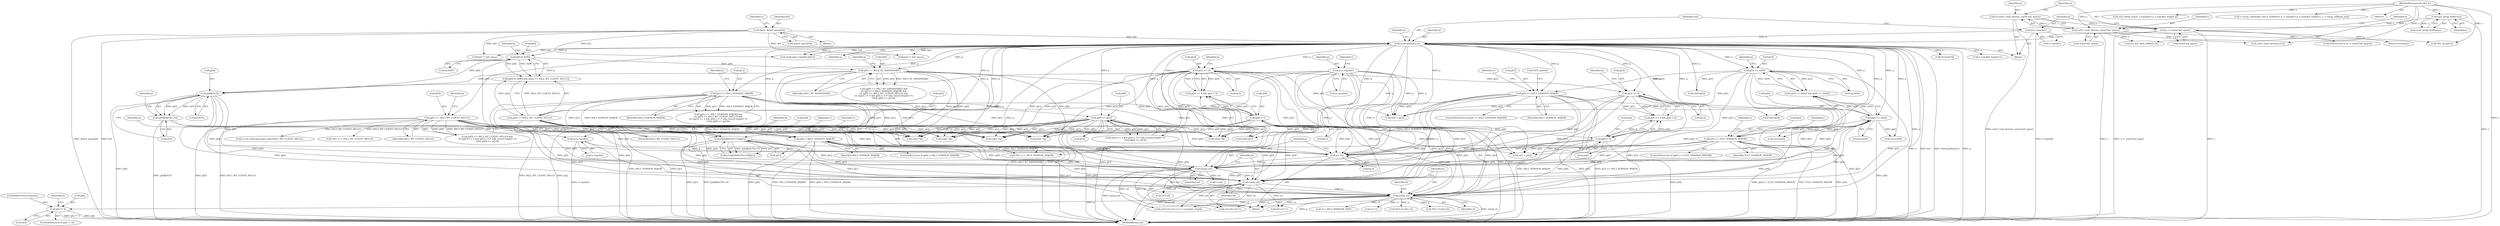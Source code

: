 digraph "0_openssl_b82924741b4bd590da890619be671f4635e46c2b@pointer" {
"1000837" [label="(Call,p[i] != 0)"];
"1000730" [label="(Call,n2s(p,cl))"];
"1000640" [label="(Call,p[0]&0x7f)"];
"1000376" [label="(Call,p[0] == SSL3_RT_HANDSHAKE)"];
"1000217" [label="(Call,p[0] & 0x80)"];
"1000211" [label="(Call,memcpy(buf,p,n))"];
"1000148" [label="(Call,*buf= &(buf_space[0]))"];
"1000206" [label="(Call,p=s->packet)"];
"1000200" [label="(Call,n != sizeof buf_space)"];
"1000193" [label="(Call,n=ssl23_read_bytes(s, sizeof buf_space))"];
"1000195" [label="(Call,ssl23_read_bytes(s, sizeof buf_space))"];
"1000190" [label="(Call,ssl3_setup_buffers(s))"];
"1000144" [label="(MethodParameterIn,SSL *s)"];
"1000617" [label="(Call,p=s->packet)"];
"1000388" [label="(Call,p[5] == SSL3_MT_CLIENT_HELLO)"];
"1000405" [label="(Call,p[9] >= p[1])"];
"1000382" [label="(Call,p[1] == SSL3_VERSION_MAJOR)"];
"1000222" [label="(Call,p[2] == SSL2_MT_CLIENT_HELLO)"];
"1000638" [label="(Call,((p[0]&0x7f)<<8)|p[1])"];
"1000639" [label="(Call,(p[0]&0x7f)<<8)"];
"1000727" [label="(Call,n2s(p,sil))"];
"1000724" [label="(Call,n2s(p,csl))"];
"1000721" [label="(Call,p+=5)"];
"1000716" [label="(Call,p=s->packet)"];
"1000438" [label="(Call,p[9] > SSL3_VERSION_MAJOR)"];
"1000395" [label="(Call,p[3] == 0)"];
"1000267" [label="(Call,p[3] == SSL3_VERSION_MAJOR)"];
"1000230" [label="(Call,p[3] == 0x00)"];
"1000422" [label="(Call,p[3] == 0)"];
"1000427" [label="(Call,p[4] < 6)"];
"1000400" [label="(Call,p[4] < 5)"];
"1000235" [label="(Call,p[4] == 0x02)"];
"1000288" [label="(Call,p[4] >= TLS1_VERSION_MINOR)"];
"1000641" [label="(Call,p[0])"];
"1000624" [label="(Identifier,v)"];
"1000381" [label="(Call,(p[1] == SSL3_VERSION_MAJOR) &&\n\t\t\t (p[5] == SSL3_MT_CLIENT_HELLO) &&\n\t\t\t ((p[3] == 0 && p[4] < 5 /* silly record length? */)\n\t\t\t\t|| (p[9] >= p[1])))"];
"1000396" [label="(Call,p[3])"];
"1000404" [label="(Literal,5)"];
"1000195" [label="(Call,ssl23_read_bytes(s, sizeof buf_space))"];
"1000640" [label="(Call,p[0]&0x7f)"];
"1000449" [label="(Call,v[1]=p[10])"];
"1000409" [label="(Call,p[1])"];
"1000235" [label="(Call,p[4] == 0x02)"];
"1000613" [label="(Block,)"];
"1000386" [label="(Identifier,SSL3_VERSION_MAJOR)"];
"1000267" [label="(Call,p[3] == SSL3_VERSION_MAJOR)"];
"1000726" [label="(Identifier,csl)"];
"1000266" [label="(ControlStructure,if (p[3] == SSL3_VERSION_MAJOR))"];
"1000422" [label="(Call,p[3] == 0)"];
"1000150" [label="(Call,&(buf_space[0]))"];
"1000759" [label="(Call,*(d++) = SSL3_MT_CLIENT_HELLO)"];
"1000216" [label="(Call,(p[0] & 0x80) && (p[2] == SSL2_MT_CLIENT_HELLO))"];
"1000239" [label="(Literal,0x02)"];
"1000785" [label="(Call,cl > SSL3_RANDOM_SIZE)"];
"1000439" [label="(Call,p[9])"];
"1000280" [label="(Call,v[1]=p[4])"];
"1000546" [label="(Call,(char *)p)"];
"1000638" [label="(Call,((p[0]&0x7f)<<8)|p[1])"];
"1001090" [label="(Call,SSL_accept(s))"];
"1000846" [label="(Identifier,d)"];
"1000646" [label="(Call,p[1])"];
"1000413" [label="(Call,v[0]=p[1])"];
"1000145" [label="(Block,)"];
"1000394" [label="(Call,p[3] == 0 && p[4] < 5)"];
"1000746" [label="(Call,sil+cl+11)"];
"1000193" [label="(Call,n=ssl23_read_bytes(s, sizeof buf_space))"];
"1000189" [label="(Call,!ssl3_setup_buffers(s))"];
"1000644" [label="(Literal,0x7f)"];
"1000427" [label="(Call,p[4] < 6)"];
"1000241" [label="(Call,v[0]=p[3])"];
"1000212" [label="(Identifier,buf)"];
"1000748" [label="(Call,cl+11)"];
"1000393" [label="(Call,(p[3] == 0 && p[4] < 5 /* silly record length? */)\n\t\t\t\t|| (p[9] >= p[1]))"];
"1000217" [label="(Call,p[0] & 0x80)"];
"1000392" [label="(Identifier,SSL3_MT_CLIENT_HELLO)"];
"1000236" [label="(Call,p[4])"];
"1000722" [label="(Identifier,p)"];
"1000804" [label="(Call,csl+sil)"];
"1000213" [label="(Identifier,p)"];
"1000194" [label="(Identifier,n)"];
"1000975" [label="(Call,s->packet_length=n)"];
"1000400" [label="(Call,p[4] < 5)"];
"1000578" [label="(Call,(char *)p)"];
"1000226" [label="(Identifier,SSL2_MT_CLIENT_HELLO)"];
"1000555" [label="(Call,(char *)p)"];
"1000770" [label="(Call,*(d++) = SSL3_VERSION_MAJOR)"];
"1000445" [label="(Identifier,v)"];
"1000405" [label="(Call,p[9] >= p[1])"];
"1000744" [label="(Call,csl+sil+cl+11)"];
"1000375" [label="(Call,(p[0] == SSL3_RT_HANDSHAKE) &&\n\t\t\t (p[1] == SSL3_VERSION_MAJOR) &&\n\t\t\t (p[5] == SSL3_MT_CLIENT_HELLO) &&\n\t\t\t ((p[3] == 0 && p[4] < 5 /* silly record length? */)\n\t\t\t\t|| (p[9] >= p[1])))"];
"1000729" [label="(Identifier,sil)"];
"1000838" [label="(Call,p[i])"];
"1000219" [label="(Identifier,p)"];
"1000275" [label="(Identifier,v)"];
"1000222" [label="(Call,p[2] == SSL2_MT_CLIENT_HELLO)"];
"1000229" [label="(Call,(p[3] == 0x00) && (p[4] == 0x02))"];
"1000442" [label="(Identifier,SSL3_VERSION_MAJOR)"];
"1000298" [label="(Identifier,s)"];
"1001102" [label="(MethodReturn,int)"];
"1000376" [label="(Call,p[0] == SSL3_RT_HANDSHAKE)"];
"1000717" [label="(Identifier,p)"];
"1000431" [label="(Literal,6)"];
"1000721" [label="(Call,p+=5)"];
"1000639" [label="(Call,(p[0]&0x7f)<<8)"];
"1001084" [label="(Call,buf != buf_space)"];
"1000207" [label="(Identifier,p)"];
"1000199" [label="(ControlStructure,if (n != sizeof buf_space))"];
"1000730" [label="(Call,n2s(p,cl))"];
"1000961" [label="(Call,ssl_init_wbio_buffer(s,1))"];
"1000214" [label="(Identifier,n)"];
"1000724" [label="(Call,n2s(p,csl))"];
"1000725" [label="(Identifier,p)"];
"1000204" [label="(Return,return(n);)"];
"1000234" [label="(Literal,0x00)"];
"1000191" [label="(Identifier,s)"];
"1000727" [label="(Call,n2s(p,sil))"];
"1000682" [label="(Call,ssl3_finish_mac(s, s->packet+2, s->packet_length-2))"];
"1000723" [label="(Literal,5)"];
"1000426" [label="(Literal,0)"];
"1000994" [label="(Call,memcpy(s->packet,buf,n))"];
"1000438" [label="(Call,p[9] > SSL3_VERSION_MAJOR)"];
"1000563" [label="(Call,(char *)p)"];
"1000904" [label="(Call,s->s3->tmp.message_type=SSL3_MT_CLIENT_HELLO)"];
"1000268" [label="(Call,p[3])"];
"1000237" [label="(Identifier,p)"];
"1000537" [label="(Call,(char *)p)"];
"1000843" [label="(Call,*(d++)=p[i+1])"];
"1000387" [label="(Call,(p[5] == SSL3_MT_CLIENT_HELLO) &&\n\t\t\t ((p[3] == 0 && p[4] < 5 /* silly record length? */)\n\t\t\t\t|| (p[9] >= p[1])))"];
"1000829" [label="(Call,i<csl)"];
"1000698" [label="(Call,s->msg_callback(0, SSL2_VERSION, 0, s->packet+2, s->packet_length-2, s, s->msg_callback_arg))"];
"1000395" [label="(Call,p[3] == 0)"];
"1001094" [label="(Call,buf != buf_space)"];
"1000619" [label="(Call,s->packet)"];
"1000223" [label="(Call,p[2])"];
"1000421" [label="(Call,p[3] == 0 && p[4] < 6)"];
"1000206" [label="(Call,p=s->packet)"];
"1000164" [label="(Identifier,n)"];
"1000671" [label="(Call,ssl23_read_bytes(s,n+2))"];
"1000837" [label="(Call,p[i] != 0)"];
"1000397" [label="(Identifier,p)"];
"1000383" [label="(Call,p[1])"];
"1000645" [label="(Literal,8)"];
"1000382" [label="(Call,p[1] == SSL3_VERSION_MAJOR)"];
"1000202" [label="(Call,sizeof buf_space)"];
"1000211" [label="(Call,memcpy(buf,p,n))"];
"1000731" [label="(Identifier,p)"];
"1000149" [label="(Identifier,buf)"];
"1000197" [label="(Call,sizeof buf_space)"];
"1000287" [label="(ControlStructure,if (p[4] >= TLS1_VERSION_MINOR))"];
"1000718" [label="(Call,s->packet)"];
"1000196" [label="(Identifier,s)"];
"1000617" [label="(Call,p=s->packet)"];
"1000437" [label="(ControlStructure,if (p[9] > SSL3_VERSION_MAJOR))"];
"1000231" [label="(Call,p[3])"];
"1000248" [label="(Call,v[1]=p[4])"];
"1000148" [label="(Call,*buf= &(buf_space[0]))"];
"1000390" [label="(Identifier,p)"];
"1000289" [label="(Call,p[4])"];
"1000380" [label="(Identifier,SSL3_RT_HANDSHAKE)"];
"1000451" [label="(Identifier,v)"];
"1000852" [label="(Call,*(d++)=p[i+2])"];
"1000190" [label="(Call,ssl3_setup_buffers(s))"];
"1000590" [label="(Call,FIPS_mode())"];
"1000399" [label="(Literal,0)"];
"1000428" [label="(Call,p[4])"];
"1000841" [label="(Literal,0)"];
"1000144" [label="(MethodParameterIn,SSL *s)"];
"1000384" [label="(Identifier,p)"];
"1000618" [label="(Identifier,p)"];
"1000200" [label="(Call,n != sizeof buf_space)"];
"1000348" [label="(Identifier,s)"];
"1000273" [label="(Call,v[0]=p[3])"];
"1000622" [label="(Call,v[0] = p[3])"];
"1000636" [label="(Call,n=((p[0]&0x7f)<<8)|p[1])"];
"1000647" [label="(Identifier,p)"];
"1000377" [label="(Call,p[0])"];
"1000406" [label="(Call,p[9])"];
"1000230" [label="(Call,p[3] == 0x00)"];
"1000221" [label="(Literal,0x80)"];
"1000401" [label="(Call,p[4])"];
"1000734" [label="(Identifier,d)"];
"1000629" [label="(Call,v[1] = p[4])"];
"1000728" [label="(Identifier,p)"];
"1000429" [label="(Identifier,p)"];
"1000716" [label="(Call,p=s->packet)"];
"1000271" [label="(Identifier,SSL3_VERSION_MAJOR)"];
"1000423" [label="(Call,p[3])"];
"1000292" [label="(Identifier,TLS1_VERSION_MINOR)"];
"1000743" [label="(Call,(csl+sil+cl+11) != s->packet_length)"];
"1000178" [label="(Block,)"];
"1000201" [label="(Identifier,n)"];
"1000732" [label="(Identifier,cl)"];
"1000842" [label="(ControlStructure,continue;)"];
"1000288" [label="(Call,p[4] >= TLS1_VERSION_MINOR)"];
"1000224" [label="(Identifier,p)"];
"1000388" [label="(Call,p[5] == SSL3_MT_CLIENT_HELLO)"];
"1000389" [label="(Call,p[5])"];
"1000208" [label="(Call,s->packet)"];
"1000218" [label="(Call,p[0])"];
"1000402" [label="(Identifier,p)"];
"1000836" [label="(ControlStructure,if (p[i] != 0))"];
"1000205" [label="(Identifier,n)"];
"1000837" -> "1000836"  [label="AST: "];
"1000837" -> "1000841"  [label="CFG: "];
"1000838" -> "1000837"  [label="AST: "];
"1000841" -> "1000837"  [label="AST: "];
"1000842" -> "1000837"  [label="CFG: "];
"1000846" -> "1000837"  [label="CFG: "];
"1000837" -> "1001102"  [label="DDG: p[i]"];
"1000837" -> "1001102"  [label="DDG: p[i] != 0"];
"1000730" -> "1000837"  [label="DDG: p"];
"1000730" -> "1000613"  [label="AST: "];
"1000730" -> "1000732"  [label="CFG: "];
"1000731" -> "1000730"  [label="AST: "];
"1000732" -> "1000730"  [label="AST: "];
"1000734" -> "1000730"  [label="CFG: "];
"1000730" -> "1001102"  [label="DDG: n2s(p,cl)"];
"1000730" -> "1001102"  [label="DDG: p"];
"1000640" -> "1000730"  [label="DDG: p[0]"];
"1000388" -> "1000730"  [label="DDG: p[5]"];
"1000405" -> "1000730"  [label="DDG: p[9]"];
"1000222" -> "1000730"  [label="DDG: p[2]"];
"1000638" -> "1000730"  [label="DDG: p[1]"];
"1000727" -> "1000730"  [label="DDG: p"];
"1000438" -> "1000730"  [label="DDG: p[9]"];
"1000395" -> "1000730"  [label="DDG: p[3]"];
"1000617" -> "1000730"  [label="DDG: p"];
"1000267" -> "1000730"  [label="DDG: p[3]"];
"1000422" -> "1000730"  [label="DDG: p[3]"];
"1000211" -> "1000730"  [label="DDG: p"];
"1000230" -> "1000730"  [label="DDG: p[3]"];
"1000427" -> "1000730"  [label="DDG: p[4]"];
"1000235" -> "1000730"  [label="DDG: p[4]"];
"1000400" -> "1000730"  [label="DDG: p[4]"];
"1000288" -> "1000730"  [label="DDG: p[4]"];
"1000730" -> "1000743"  [label="DDG: cl"];
"1000730" -> "1000744"  [label="DDG: cl"];
"1000730" -> "1000746"  [label="DDG: cl"];
"1000730" -> "1000748"  [label="DDG: cl"];
"1000730" -> "1000785"  [label="DDG: cl"];
"1000730" -> "1000843"  [label="DDG: p"];
"1000730" -> "1000852"  [label="DDG: p"];
"1000640" -> "1000639"  [label="AST: "];
"1000640" -> "1000644"  [label="CFG: "];
"1000641" -> "1000640"  [label="AST: "];
"1000644" -> "1000640"  [label="AST: "];
"1000645" -> "1000640"  [label="CFG: "];
"1000640" -> "1001102"  [label="DDG: p[0]"];
"1000640" -> "1000639"  [label="DDG: p[0]"];
"1000640" -> "1000639"  [label="DDG: 0x7f"];
"1000376" -> "1000640"  [label="DDG: p[0]"];
"1000617" -> "1000640"  [label="DDG: p"];
"1000217" -> "1000640"  [label="DDG: p[0]"];
"1000640" -> "1000721"  [label="DDG: p[0]"];
"1000640" -> "1000724"  [label="DDG: p[0]"];
"1000640" -> "1000727"  [label="DDG: p[0]"];
"1000376" -> "1000375"  [label="AST: "];
"1000376" -> "1000380"  [label="CFG: "];
"1000377" -> "1000376"  [label="AST: "];
"1000380" -> "1000376"  [label="AST: "];
"1000384" -> "1000376"  [label="CFG: "];
"1000375" -> "1000376"  [label="CFG: "];
"1000376" -> "1001102"  [label="DDG: p[0]"];
"1000376" -> "1001102"  [label="DDG: SSL3_RT_HANDSHAKE"];
"1000376" -> "1000375"  [label="DDG: p[0]"];
"1000376" -> "1000375"  [label="DDG: SSL3_RT_HANDSHAKE"];
"1000217" -> "1000376"  [label="DDG: p[0]"];
"1000211" -> "1000376"  [label="DDG: p"];
"1000376" -> "1000537"  [label="DDG: p[0]"];
"1000376" -> "1000546"  [label="DDG: p[0]"];
"1000376" -> "1000555"  [label="DDG: p[0]"];
"1000376" -> "1000563"  [label="DDG: p[0]"];
"1000376" -> "1000578"  [label="DDG: p[0]"];
"1000217" -> "1000216"  [label="AST: "];
"1000217" -> "1000221"  [label="CFG: "];
"1000218" -> "1000217"  [label="AST: "];
"1000221" -> "1000217"  [label="AST: "];
"1000224" -> "1000217"  [label="CFG: "];
"1000216" -> "1000217"  [label="CFG: "];
"1000217" -> "1001102"  [label="DDG: p[0]"];
"1000217" -> "1000216"  [label="DDG: p[0]"];
"1000217" -> "1000216"  [label="DDG: 0x80"];
"1000211" -> "1000217"  [label="DDG: p"];
"1000211" -> "1000178"  [label="AST: "];
"1000211" -> "1000214"  [label="CFG: "];
"1000212" -> "1000211"  [label="AST: "];
"1000213" -> "1000211"  [label="AST: "];
"1000214" -> "1000211"  [label="AST: "];
"1000219" -> "1000211"  [label="CFG: "];
"1000211" -> "1001102"  [label="DDG: n"];
"1000211" -> "1001102"  [label="DDG: buf"];
"1000211" -> "1001102"  [label="DDG: memcpy(buf,p,n)"];
"1000211" -> "1001102"  [label="DDG: p"];
"1000148" -> "1000211"  [label="DDG: buf"];
"1000206" -> "1000211"  [label="DDG: p"];
"1000200" -> "1000211"  [label="DDG: n"];
"1000211" -> "1000222"  [label="DDG: p"];
"1000211" -> "1000230"  [label="DDG: p"];
"1000211" -> "1000235"  [label="DDG: p"];
"1000211" -> "1000241"  [label="DDG: p"];
"1000211" -> "1000248"  [label="DDG: p"];
"1000211" -> "1000267"  [label="DDG: p"];
"1000211" -> "1000273"  [label="DDG: p"];
"1000211" -> "1000280"  [label="DDG: p"];
"1000211" -> "1000288"  [label="DDG: p"];
"1000211" -> "1000382"  [label="DDG: p"];
"1000211" -> "1000388"  [label="DDG: p"];
"1000211" -> "1000395"  [label="DDG: p"];
"1000211" -> "1000400"  [label="DDG: p"];
"1000211" -> "1000405"  [label="DDG: p"];
"1000211" -> "1000413"  [label="DDG: p"];
"1000211" -> "1000422"  [label="DDG: p"];
"1000211" -> "1000427"  [label="DDG: p"];
"1000211" -> "1000438"  [label="DDG: p"];
"1000211" -> "1000449"  [label="DDG: p"];
"1000211" -> "1000537"  [label="DDG: p"];
"1000211" -> "1000622"  [label="DDG: p"];
"1000211" -> "1000629"  [label="DDG: p"];
"1000211" -> "1000638"  [label="DDG: p"];
"1000211" -> "1000721"  [label="DDG: p"];
"1000211" -> "1000724"  [label="DDG: p"];
"1000211" -> "1000727"  [label="DDG: p"];
"1000211" -> "1000975"  [label="DDG: n"];
"1000211" -> "1000994"  [label="DDG: buf"];
"1000211" -> "1000994"  [label="DDG: n"];
"1000211" -> "1001084"  [label="DDG: buf"];
"1000211" -> "1001094"  [label="DDG: buf"];
"1000148" -> "1000145"  [label="AST: "];
"1000148" -> "1000150"  [label="CFG: "];
"1000149" -> "1000148"  [label="AST: "];
"1000150" -> "1000148"  [label="AST: "];
"1000164" -> "1000148"  [label="CFG: "];
"1000148" -> "1001102"  [label="DDG: buf"];
"1000148" -> "1001102"  [label="DDG: &(buf_space[0])"];
"1000148" -> "1000994"  [label="DDG: buf"];
"1000148" -> "1001084"  [label="DDG: buf"];
"1000148" -> "1001094"  [label="DDG: buf"];
"1000206" -> "1000178"  [label="AST: "];
"1000206" -> "1000208"  [label="CFG: "];
"1000207" -> "1000206"  [label="AST: "];
"1000208" -> "1000206"  [label="AST: "];
"1000212" -> "1000206"  [label="CFG: "];
"1000206" -> "1001102"  [label="DDG: s->packet"];
"1000200" -> "1000199"  [label="AST: "];
"1000200" -> "1000202"  [label="CFG: "];
"1000201" -> "1000200"  [label="AST: "];
"1000202" -> "1000200"  [label="AST: "];
"1000205" -> "1000200"  [label="CFG: "];
"1000207" -> "1000200"  [label="CFG: "];
"1000200" -> "1001102"  [label="DDG: n"];
"1000200" -> "1001102"  [label="DDG: n != sizeof buf_space"];
"1000193" -> "1000200"  [label="DDG: n"];
"1000200" -> "1000204"  [label="DDG: n"];
"1000193" -> "1000178"  [label="AST: "];
"1000193" -> "1000195"  [label="CFG: "];
"1000194" -> "1000193"  [label="AST: "];
"1000195" -> "1000193"  [label="AST: "];
"1000201" -> "1000193"  [label="CFG: "];
"1000193" -> "1001102"  [label="DDG: ssl23_read_bytes(s, sizeof buf_space)"];
"1000195" -> "1000193"  [label="DDG: s"];
"1000195" -> "1000197"  [label="CFG: "];
"1000196" -> "1000195"  [label="AST: "];
"1000197" -> "1000195"  [label="AST: "];
"1000195" -> "1001102"  [label="DDG: s"];
"1000190" -> "1000195"  [label="DDG: s"];
"1000144" -> "1000195"  [label="DDG: s"];
"1000195" -> "1000671"  [label="DDG: s"];
"1000195" -> "1000961"  [label="DDG: s"];
"1000195" -> "1001090"  [label="DDG: s"];
"1000190" -> "1000189"  [label="AST: "];
"1000190" -> "1000191"  [label="CFG: "];
"1000191" -> "1000190"  [label="AST: "];
"1000189" -> "1000190"  [label="CFG: "];
"1000190" -> "1001102"  [label="DDG: s"];
"1000190" -> "1000189"  [label="DDG: s"];
"1000144" -> "1000190"  [label="DDG: s"];
"1000144" -> "1000143"  [label="AST: "];
"1000144" -> "1001102"  [label="DDG: s"];
"1000144" -> "1000671"  [label="DDG: s"];
"1000144" -> "1000682"  [label="DDG: s"];
"1000144" -> "1000698"  [label="DDG: s"];
"1000144" -> "1000961"  [label="DDG: s"];
"1000144" -> "1001090"  [label="DDG: s"];
"1000617" -> "1000613"  [label="AST: "];
"1000617" -> "1000619"  [label="CFG: "];
"1000618" -> "1000617"  [label="AST: "];
"1000619" -> "1000617"  [label="AST: "];
"1000624" -> "1000617"  [label="CFG: "];
"1000617" -> "1001102"  [label="DDG: p"];
"1000617" -> "1001102"  [label="DDG: s->packet"];
"1000617" -> "1000622"  [label="DDG: p"];
"1000617" -> "1000629"  [label="DDG: p"];
"1000617" -> "1000638"  [label="DDG: p"];
"1000617" -> "1000721"  [label="DDG: p"];
"1000617" -> "1000724"  [label="DDG: p"];
"1000617" -> "1000727"  [label="DDG: p"];
"1000388" -> "1000387"  [label="AST: "];
"1000388" -> "1000392"  [label="CFG: "];
"1000389" -> "1000388"  [label="AST: "];
"1000392" -> "1000388"  [label="AST: "];
"1000397" -> "1000388"  [label="CFG: "];
"1000387" -> "1000388"  [label="CFG: "];
"1000388" -> "1001102"  [label="DDG: p[5]"];
"1000388" -> "1001102"  [label="DDG: SSL3_MT_CLIENT_HELLO"];
"1000388" -> "1000387"  [label="DDG: p[5]"];
"1000388" -> "1000387"  [label="DDG: SSL3_MT_CLIENT_HELLO"];
"1000388" -> "1000537"  [label="DDG: p[5]"];
"1000388" -> "1000546"  [label="DDG: p[5]"];
"1000388" -> "1000555"  [label="DDG: p[5]"];
"1000388" -> "1000563"  [label="DDG: p[5]"];
"1000388" -> "1000578"  [label="DDG: p[5]"];
"1000388" -> "1000721"  [label="DDG: p[5]"];
"1000388" -> "1000724"  [label="DDG: p[5]"];
"1000388" -> "1000727"  [label="DDG: p[5]"];
"1000388" -> "1000759"  [label="DDG: SSL3_MT_CLIENT_HELLO"];
"1000388" -> "1000904"  [label="DDG: SSL3_MT_CLIENT_HELLO"];
"1000405" -> "1000393"  [label="AST: "];
"1000405" -> "1000409"  [label="CFG: "];
"1000406" -> "1000405"  [label="AST: "];
"1000409" -> "1000405"  [label="AST: "];
"1000393" -> "1000405"  [label="CFG: "];
"1000405" -> "1001102"  [label="DDG: p[1]"];
"1000405" -> "1001102"  [label="DDG: p[9]"];
"1000405" -> "1000393"  [label="DDG: p[9]"];
"1000405" -> "1000393"  [label="DDG: p[1]"];
"1000382" -> "1000405"  [label="DDG: p[1]"];
"1000405" -> "1000413"  [label="DDG: p[1]"];
"1000405" -> "1000438"  [label="DDG: p[9]"];
"1000405" -> "1000537"  [label="DDG: p[1]"];
"1000405" -> "1000537"  [label="DDG: p[9]"];
"1000405" -> "1000546"  [label="DDG: p[1]"];
"1000405" -> "1000546"  [label="DDG: p[9]"];
"1000405" -> "1000555"  [label="DDG: p[1]"];
"1000405" -> "1000555"  [label="DDG: p[9]"];
"1000405" -> "1000563"  [label="DDG: p[1]"];
"1000405" -> "1000563"  [label="DDG: p[9]"];
"1000405" -> "1000578"  [label="DDG: p[1]"];
"1000405" -> "1000578"  [label="DDG: p[9]"];
"1000405" -> "1000638"  [label="DDG: p[1]"];
"1000405" -> "1000721"  [label="DDG: p[9]"];
"1000405" -> "1000724"  [label="DDG: p[9]"];
"1000405" -> "1000727"  [label="DDG: p[9]"];
"1000382" -> "1000381"  [label="AST: "];
"1000382" -> "1000386"  [label="CFG: "];
"1000383" -> "1000382"  [label="AST: "];
"1000386" -> "1000382"  [label="AST: "];
"1000390" -> "1000382"  [label="CFG: "];
"1000381" -> "1000382"  [label="CFG: "];
"1000382" -> "1001102"  [label="DDG: p[1]"];
"1000382" -> "1001102"  [label="DDG: SSL3_VERSION_MAJOR"];
"1000382" -> "1000381"  [label="DDG: p[1]"];
"1000382" -> "1000381"  [label="DDG: SSL3_VERSION_MAJOR"];
"1000382" -> "1000413"  [label="DDG: p[1]"];
"1000382" -> "1000438"  [label="DDG: SSL3_VERSION_MAJOR"];
"1000382" -> "1000537"  [label="DDG: p[1]"];
"1000382" -> "1000546"  [label="DDG: p[1]"];
"1000382" -> "1000555"  [label="DDG: p[1]"];
"1000382" -> "1000563"  [label="DDG: p[1]"];
"1000382" -> "1000578"  [label="DDG: p[1]"];
"1000382" -> "1000638"  [label="DDG: p[1]"];
"1000382" -> "1000770"  [label="DDG: SSL3_VERSION_MAJOR"];
"1000222" -> "1000216"  [label="AST: "];
"1000222" -> "1000226"  [label="CFG: "];
"1000223" -> "1000222"  [label="AST: "];
"1000226" -> "1000222"  [label="AST: "];
"1000216" -> "1000222"  [label="CFG: "];
"1000222" -> "1001102"  [label="DDG: p[2]"];
"1000222" -> "1001102"  [label="DDG: SSL2_MT_CLIENT_HELLO"];
"1000222" -> "1000216"  [label="DDG: p[2]"];
"1000222" -> "1000216"  [label="DDG: SSL2_MT_CLIENT_HELLO"];
"1000222" -> "1000537"  [label="DDG: p[2]"];
"1000222" -> "1000546"  [label="DDG: p[2]"];
"1000222" -> "1000555"  [label="DDG: p[2]"];
"1000222" -> "1000563"  [label="DDG: p[2]"];
"1000222" -> "1000578"  [label="DDG: p[2]"];
"1000222" -> "1000721"  [label="DDG: p[2]"];
"1000222" -> "1000724"  [label="DDG: p[2]"];
"1000222" -> "1000727"  [label="DDG: p[2]"];
"1000638" -> "1000636"  [label="AST: "];
"1000638" -> "1000646"  [label="CFG: "];
"1000639" -> "1000638"  [label="AST: "];
"1000646" -> "1000638"  [label="AST: "];
"1000636" -> "1000638"  [label="CFG: "];
"1000638" -> "1001102"  [label="DDG: p[1]"];
"1000638" -> "1001102"  [label="DDG: (p[0]&0x7f)<<8"];
"1000638" -> "1000636"  [label="DDG: (p[0]&0x7f)<<8"];
"1000638" -> "1000636"  [label="DDG: p[1]"];
"1000639" -> "1000638"  [label="DDG: p[0]&0x7f"];
"1000639" -> "1000638"  [label="DDG: 8"];
"1000638" -> "1000721"  [label="DDG: p[1]"];
"1000638" -> "1000724"  [label="DDG: p[1]"];
"1000638" -> "1000727"  [label="DDG: p[1]"];
"1000639" -> "1000645"  [label="CFG: "];
"1000645" -> "1000639"  [label="AST: "];
"1000647" -> "1000639"  [label="CFG: "];
"1000639" -> "1001102"  [label="DDG: p[0]&0x7f"];
"1000727" -> "1000613"  [label="AST: "];
"1000727" -> "1000729"  [label="CFG: "];
"1000728" -> "1000727"  [label="AST: "];
"1000729" -> "1000727"  [label="AST: "];
"1000731" -> "1000727"  [label="CFG: "];
"1000727" -> "1001102"  [label="DDG: n2s(p,sil)"];
"1000724" -> "1000727"  [label="DDG: p"];
"1000438" -> "1000727"  [label="DDG: p[9]"];
"1000395" -> "1000727"  [label="DDG: p[3]"];
"1000267" -> "1000727"  [label="DDG: p[3]"];
"1000422" -> "1000727"  [label="DDG: p[3]"];
"1000230" -> "1000727"  [label="DDG: p[3]"];
"1000427" -> "1000727"  [label="DDG: p[4]"];
"1000235" -> "1000727"  [label="DDG: p[4]"];
"1000400" -> "1000727"  [label="DDG: p[4]"];
"1000288" -> "1000727"  [label="DDG: p[4]"];
"1000727" -> "1000743"  [label="DDG: sil"];
"1000727" -> "1000744"  [label="DDG: sil"];
"1000727" -> "1000746"  [label="DDG: sil"];
"1000727" -> "1000804"  [label="DDG: sil"];
"1000724" -> "1000613"  [label="AST: "];
"1000724" -> "1000726"  [label="CFG: "];
"1000725" -> "1000724"  [label="AST: "];
"1000726" -> "1000724"  [label="AST: "];
"1000728" -> "1000724"  [label="CFG: "];
"1000724" -> "1001102"  [label="DDG: n2s(p,csl)"];
"1000721" -> "1000724"  [label="DDG: p"];
"1000438" -> "1000724"  [label="DDG: p[9]"];
"1000395" -> "1000724"  [label="DDG: p[3]"];
"1000267" -> "1000724"  [label="DDG: p[3]"];
"1000422" -> "1000724"  [label="DDG: p[3]"];
"1000230" -> "1000724"  [label="DDG: p[3]"];
"1000427" -> "1000724"  [label="DDG: p[4]"];
"1000235" -> "1000724"  [label="DDG: p[4]"];
"1000400" -> "1000724"  [label="DDG: p[4]"];
"1000288" -> "1000724"  [label="DDG: p[4]"];
"1000724" -> "1000743"  [label="DDG: csl"];
"1000724" -> "1000744"  [label="DDG: csl"];
"1000724" -> "1000804"  [label="DDG: csl"];
"1000724" -> "1000829"  [label="DDG: csl"];
"1000721" -> "1000613"  [label="AST: "];
"1000721" -> "1000723"  [label="CFG: "];
"1000722" -> "1000721"  [label="AST: "];
"1000723" -> "1000721"  [label="AST: "];
"1000725" -> "1000721"  [label="CFG: "];
"1000716" -> "1000721"  [label="DDG: p"];
"1000438" -> "1000721"  [label="DDG: p[9]"];
"1000395" -> "1000721"  [label="DDG: p[3]"];
"1000267" -> "1000721"  [label="DDG: p[3]"];
"1000422" -> "1000721"  [label="DDG: p[3]"];
"1000230" -> "1000721"  [label="DDG: p[3]"];
"1000427" -> "1000721"  [label="DDG: p[4]"];
"1000235" -> "1000721"  [label="DDG: p[4]"];
"1000400" -> "1000721"  [label="DDG: p[4]"];
"1000288" -> "1000721"  [label="DDG: p[4]"];
"1000716" -> "1000613"  [label="AST: "];
"1000716" -> "1000718"  [label="CFG: "];
"1000717" -> "1000716"  [label="AST: "];
"1000718" -> "1000716"  [label="AST: "];
"1000722" -> "1000716"  [label="CFG: "];
"1000716" -> "1001102"  [label="DDG: s->packet"];
"1000438" -> "1000437"  [label="AST: "];
"1000438" -> "1000442"  [label="CFG: "];
"1000439" -> "1000438"  [label="AST: "];
"1000442" -> "1000438"  [label="AST: "];
"1000445" -> "1000438"  [label="CFG: "];
"1000451" -> "1000438"  [label="CFG: "];
"1000438" -> "1001102"  [label="DDG: SSL3_VERSION_MAJOR"];
"1000438" -> "1001102"  [label="DDG: p[9] > SSL3_VERSION_MAJOR"];
"1000438" -> "1001102"  [label="DDG: p[9]"];
"1000438" -> "1000770"  [label="DDG: SSL3_VERSION_MAJOR"];
"1000395" -> "1000394"  [label="AST: "];
"1000395" -> "1000399"  [label="CFG: "];
"1000396" -> "1000395"  [label="AST: "];
"1000399" -> "1000395"  [label="AST: "];
"1000402" -> "1000395"  [label="CFG: "];
"1000394" -> "1000395"  [label="CFG: "];
"1000395" -> "1001102"  [label="DDG: p[3]"];
"1000395" -> "1000394"  [label="DDG: p[3]"];
"1000395" -> "1000394"  [label="DDG: 0"];
"1000395" -> "1000422"  [label="DDG: p[3]"];
"1000395" -> "1000537"  [label="DDG: p[3]"];
"1000395" -> "1000546"  [label="DDG: p[3]"];
"1000395" -> "1000555"  [label="DDG: p[3]"];
"1000395" -> "1000563"  [label="DDG: p[3]"];
"1000395" -> "1000578"  [label="DDG: p[3]"];
"1000395" -> "1000622"  [label="DDG: p[3]"];
"1000267" -> "1000266"  [label="AST: "];
"1000267" -> "1000271"  [label="CFG: "];
"1000268" -> "1000267"  [label="AST: "];
"1000271" -> "1000267"  [label="AST: "];
"1000275" -> "1000267"  [label="CFG: "];
"1000590" -> "1000267"  [label="CFG: "];
"1000267" -> "1001102"  [label="DDG: p[3]"];
"1000267" -> "1001102"  [label="DDG: p[3] == SSL3_VERSION_MAJOR"];
"1000267" -> "1001102"  [label="DDG: SSL3_VERSION_MAJOR"];
"1000230" -> "1000267"  [label="DDG: p[3]"];
"1000267" -> "1000273"  [label="DDG: p[3]"];
"1000267" -> "1000622"  [label="DDG: p[3]"];
"1000267" -> "1000770"  [label="DDG: SSL3_VERSION_MAJOR"];
"1000230" -> "1000229"  [label="AST: "];
"1000230" -> "1000234"  [label="CFG: "];
"1000231" -> "1000230"  [label="AST: "];
"1000234" -> "1000230"  [label="AST: "];
"1000237" -> "1000230"  [label="CFG: "];
"1000229" -> "1000230"  [label="CFG: "];
"1000230" -> "1000229"  [label="DDG: p[3]"];
"1000230" -> "1000229"  [label="DDG: 0x00"];
"1000230" -> "1000241"  [label="DDG: p[3]"];
"1000230" -> "1000622"  [label="DDG: p[3]"];
"1000422" -> "1000421"  [label="AST: "];
"1000422" -> "1000426"  [label="CFG: "];
"1000423" -> "1000422"  [label="AST: "];
"1000426" -> "1000422"  [label="AST: "];
"1000429" -> "1000422"  [label="CFG: "];
"1000421" -> "1000422"  [label="CFG: "];
"1000422" -> "1001102"  [label="DDG: p[3]"];
"1000422" -> "1000421"  [label="DDG: p[3]"];
"1000422" -> "1000421"  [label="DDG: 0"];
"1000422" -> "1000622"  [label="DDG: p[3]"];
"1000427" -> "1000421"  [label="AST: "];
"1000427" -> "1000431"  [label="CFG: "];
"1000428" -> "1000427"  [label="AST: "];
"1000431" -> "1000427"  [label="AST: "];
"1000421" -> "1000427"  [label="CFG: "];
"1000427" -> "1001102"  [label="DDG: p[4]"];
"1000427" -> "1000421"  [label="DDG: p[4]"];
"1000427" -> "1000421"  [label="DDG: 6"];
"1000400" -> "1000427"  [label="DDG: p[4]"];
"1000427" -> "1000629"  [label="DDG: p[4]"];
"1000400" -> "1000394"  [label="AST: "];
"1000400" -> "1000404"  [label="CFG: "];
"1000401" -> "1000400"  [label="AST: "];
"1000404" -> "1000400"  [label="AST: "];
"1000394" -> "1000400"  [label="CFG: "];
"1000400" -> "1001102"  [label="DDG: p[4]"];
"1000400" -> "1000394"  [label="DDG: p[4]"];
"1000400" -> "1000394"  [label="DDG: 5"];
"1000400" -> "1000537"  [label="DDG: p[4]"];
"1000400" -> "1000546"  [label="DDG: p[4]"];
"1000400" -> "1000555"  [label="DDG: p[4]"];
"1000400" -> "1000563"  [label="DDG: p[4]"];
"1000400" -> "1000578"  [label="DDG: p[4]"];
"1000400" -> "1000629"  [label="DDG: p[4]"];
"1000235" -> "1000229"  [label="AST: "];
"1000235" -> "1000239"  [label="CFG: "];
"1000236" -> "1000235"  [label="AST: "];
"1000239" -> "1000235"  [label="AST: "];
"1000229" -> "1000235"  [label="CFG: "];
"1000235" -> "1001102"  [label="DDG: p[4]"];
"1000235" -> "1000229"  [label="DDG: p[4]"];
"1000235" -> "1000229"  [label="DDG: 0x02"];
"1000235" -> "1000248"  [label="DDG: p[4]"];
"1000235" -> "1000280"  [label="DDG: p[4]"];
"1000235" -> "1000288"  [label="DDG: p[4]"];
"1000235" -> "1000629"  [label="DDG: p[4]"];
"1000288" -> "1000287"  [label="AST: "];
"1000288" -> "1000292"  [label="CFG: "];
"1000289" -> "1000288"  [label="AST: "];
"1000292" -> "1000288"  [label="AST: "];
"1000298" -> "1000288"  [label="CFG: "];
"1000348" -> "1000288"  [label="CFG: "];
"1000288" -> "1001102"  [label="DDG: TLS1_VERSION_MINOR"];
"1000288" -> "1001102"  [label="DDG: p[4]"];
"1000288" -> "1001102"  [label="DDG: p[4] >= TLS1_VERSION_MINOR"];
"1000288" -> "1000629"  [label="DDG: p[4]"];
}
